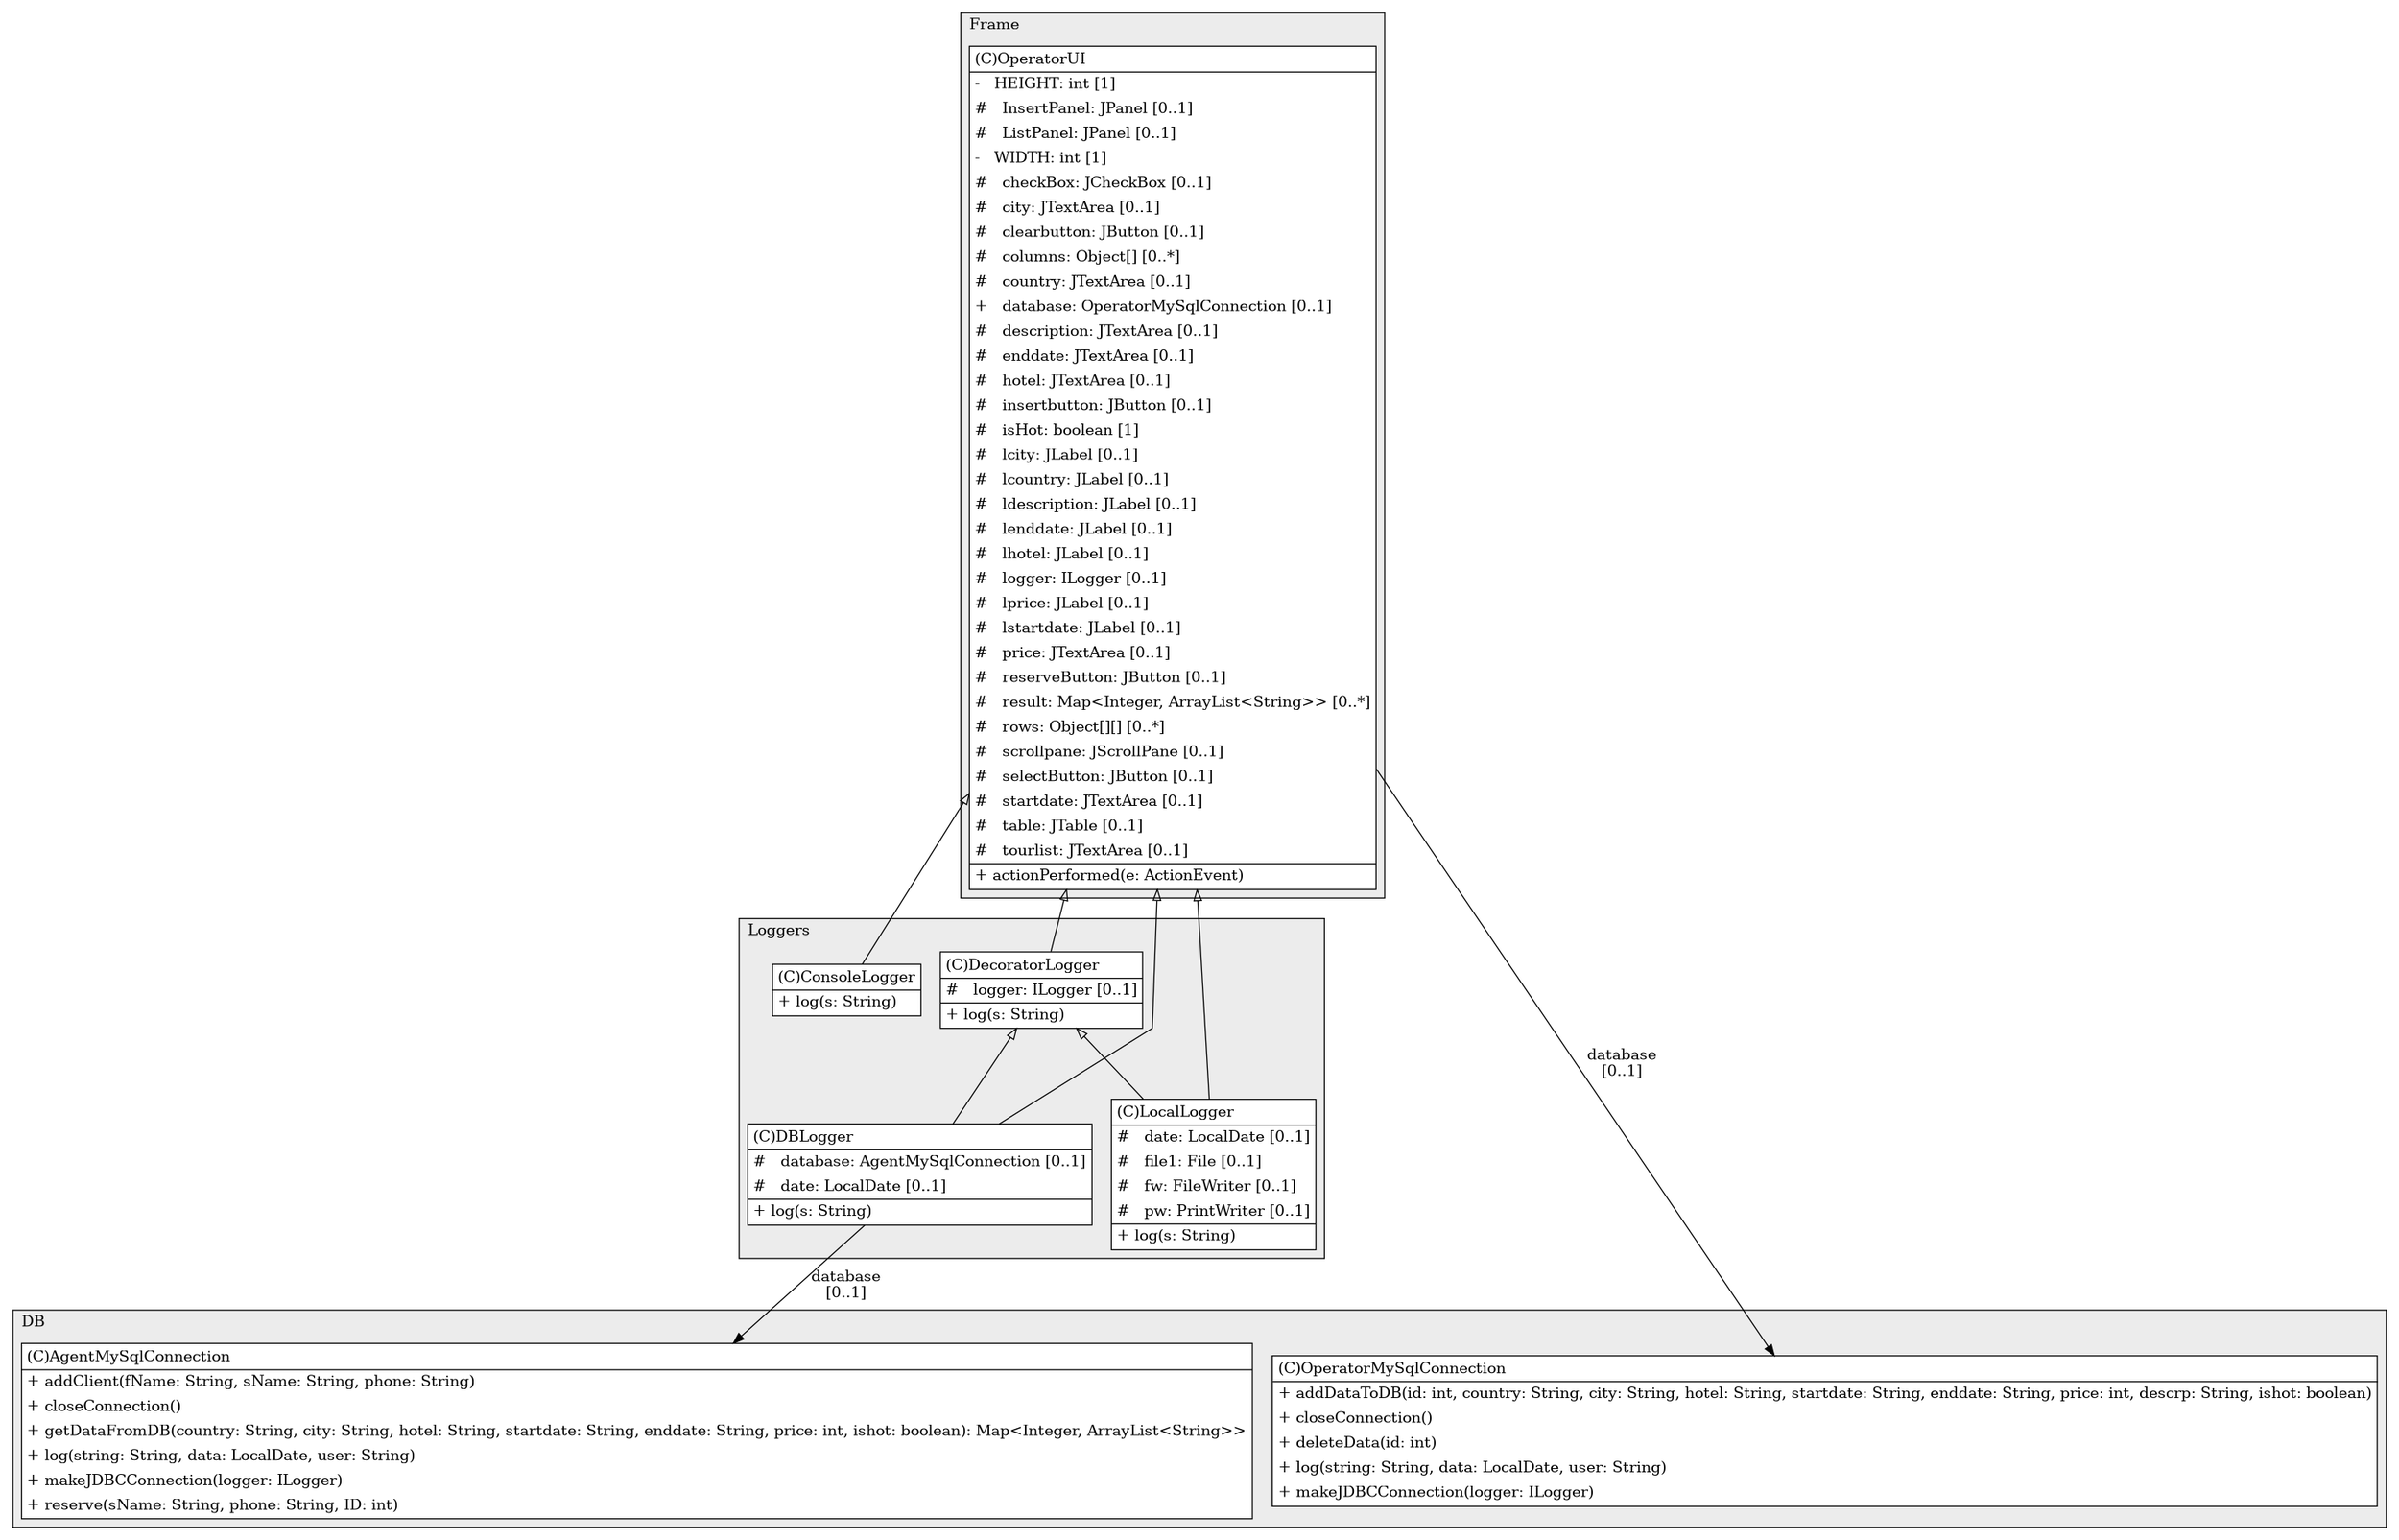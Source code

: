 @startuml

/' diagram meta data start
config=StructureConfiguration;
{
  "projectClassification": {
    "searchMode": "OpenProject", // OpenProject, AllProjects
    "includedProjects": "",
    "pathEndKeywords": "*.impl",
    "isClientPath": "",
    "isClientName": "",
    "isTestPath": "",
    "isTestName": "",
    "isMappingPath": "",
    "isMappingName": "",
    "isDataAccessPath": "",
    "isDataAccessName": "",
    "isDataStructurePath": "",
    "isDataStructureName": "",
    "isInterfaceStructuresPath": "",
    "isInterfaceStructuresName": "",
    "isEntryPointPath": "",
    "isEntryPointName": ""
  },
  "graphRestriction": {
    "classPackageExcludeFilter": "",
    "classPackageIncludeFilter": "",
    "classNameExcludeFilter": "",
    "classNameIncludeFilter": "",
    "methodNameExcludeFilter": "",
    "methodNameIncludeFilter": "",
    "removeByInheritance": "", // inheritance/annotation based filtering is done in a second step
    "removeByAnnotation": "",
    "removeByClassPackage": "", // cleanup the graph after inheritance/annotation based filtering is done
    "removeByClassName": "",
    "cutMappings": false,
    "cutEnum": true,
    "cutTests": true,
    "cutClient": true,
    "cutDataAccess": false,
    "cutInterfaceStructures": false,
    "cutDataStructures": false,
    "cutGetterAndSetter": true,
    "cutConstructors": true
  },
  "graphTraversal": {
    "forwardDepth": 6,
    "backwardDepth": 6,
    "classPackageExcludeFilter": "",
    "classPackageIncludeFilter": "",
    "classNameExcludeFilter": "",
    "classNameIncludeFilter": "",
    "methodNameExcludeFilter": "",
    "methodNameIncludeFilter": "",
    "hideMappings": false,
    "hideDataStructures": false,
    "hidePrivateMethods": true,
    "hideInterfaceCalls": true, // indirection: implementation -> interface (is hidden) -> implementation
    "onlyShowApplicationEntryPoints": false // root node is included
  },
  "details": {
    "aggregation": "GroupByClass", // ByClass, GroupByClass, None
    "showClassGenericTypes": true,
    "showMethods": true,
    "showMethodParameterNames": true,
    "showMethodParameterTypes": true,
    "showMethodReturnType": true,
    "showPackageLevels": 2,
    "showDetailedClassStructure": true
  },
  "rootClass": "Frame.OperatorUI"
}
diagram meta data end '/



digraph g {
    rankdir="TB"
    splines=polyline
    

'nodes 
subgraph cluster_2006930627 { 
   	label=Loggers
	labeljust=l
	fillcolor="#ececec"
	style=filled
   
   ConsoleLogger2006930627[
	label=<<TABLE BORDER="1" CELLBORDER="0" CELLPADDING="4" CELLSPACING="0">
<TR><TD ALIGN="LEFT" >(C)ConsoleLogger</TD></TR>
<HR/>
<TR><TD ALIGN="LEFT" >+ log(s: String)</TD></TR>
</TABLE>>
	style=filled
	margin=0
	shape=plaintext
	fillcolor="#FFFFFF"
];

DBLogger2006930627[
	label=<<TABLE BORDER="1" CELLBORDER="0" CELLPADDING="4" CELLSPACING="0">
<TR><TD ALIGN="LEFT" >(C)DBLogger</TD></TR>
<HR/>
<TR><TD ALIGN="LEFT" >#   database: AgentMySqlConnection [0..1]</TD></TR>
<TR><TD ALIGN="LEFT" >#   date: LocalDate [0..1]</TD></TR>
<HR/>
<TR><TD ALIGN="LEFT" >+ log(s: String)</TD></TR>
</TABLE>>
	style=filled
	margin=0
	shape=plaintext
	fillcolor="#FFFFFF"
];

DecoratorLogger2006930627[
	label=<<TABLE BORDER="1" CELLBORDER="0" CELLPADDING="4" CELLSPACING="0">
<TR><TD ALIGN="LEFT" >(C)DecoratorLogger</TD></TR>
<HR/>
<TR><TD ALIGN="LEFT" >#   logger: ILogger [0..1]</TD></TR>
<HR/>
<TR><TD ALIGN="LEFT" >+ log(s: String)</TD></TR>
</TABLE>>
	style=filled
	margin=0
	shape=plaintext
	fillcolor="#FFFFFF"
];

LocalLogger2006930627[
	label=<<TABLE BORDER="1" CELLBORDER="0" CELLPADDING="4" CELLSPACING="0">
<TR><TD ALIGN="LEFT" >(C)LocalLogger</TD></TR>
<HR/>
<TR><TD ALIGN="LEFT" >#   date: LocalDate [0..1]</TD></TR>
<TR><TD ALIGN="LEFT" >#   file1: File [0..1]</TD></TR>
<TR><TD ALIGN="LEFT" >#   fw: FileWriter [0..1]</TD></TR>
<TR><TD ALIGN="LEFT" >#   pw: PrintWriter [0..1]</TD></TR>
<HR/>
<TR><TD ALIGN="LEFT" >+ log(s: String)</TD></TR>
</TABLE>>
	style=filled
	margin=0
	shape=plaintext
	fillcolor="#FFFFFF"
];
} 

subgraph cluster_2174 { 
   	label=DB
	labeljust=l
	fillcolor="#ececec"
	style=filled
   
   AgentMySqlConnection2174[
	label=<<TABLE BORDER="1" CELLBORDER="0" CELLPADDING="4" CELLSPACING="0">
<TR><TD ALIGN="LEFT" >(C)AgentMySqlConnection</TD></TR>
<HR/>
<TR><TD ALIGN="LEFT" >+ addClient(fName: String, sName: String, phone: String)</TD></TR>
<TR><TD ALIGN="LEFT" >+ closeConnection()</TD></TR>
<TR><TD ALIGN="LEFT" >+ getDataFromDB(country: String, city: String, hotel: String, startdate: String, enddate: String, price: int, ishot: boolean): Map&lt;Integer, ArrayList&lt;String&gt;&gt;</TD></TR>
<TR><TD ALIGN="LEFT" >+ log(string: String, data: LocalDate, user: String)</TD></TR>
<TR><TD ALIGN="LEFT" >+ makeJDBCConnection(logger: ILogger)</TD></TR>
<TR><TD ALIGN="LEFT" >+ reserve(sName: String, phone: String, ID: int)</TD></TR>
</TABLE>>
	style=filled
	margin=0
	shape=plaintext
	fillcolor="#FFFFFF"
];

OperatorMySqlConnection2174[
	label=<<TABLE BORDER="1" CELLBORDER="0" CELLPADDING="4" CELLSPACING="0">
<TR><TD ALIGN="LEFT" >(C)OperatorMySqlConnection</TD></TR>
<HR/>
<TR><TD ALIGN="LEFT" >+ addDataToDB(id: int, country: String, city: String, hotel: String, startdate: String, enddate: String, price: int, descrp: String, ishot: boolean)</TD></TR>
<TR><TD ALIGN="LEFT" >+ closeConnection()</TD></TR>
<TR><TD ALIGN="LEFT" >+ deleteData(id: int)</TD></TR>
<TR><TD ALIGN="LEFT" >+ log(string: String, data: LocalDate, user: String)</TD></TR>
<TR><TD ALIGN="LEFT" >+ makeJDBCConnection(logger: ILogger)</TD></TR>
</TABLE>>
	style=filled
	margin=0
	shape=plaintext
	fillcolor="#FFFFFF"
];
} 

subgraph cluster_68139341 { 
   	label=Frame
	labeljust=l
	fillcolor="#ececec"
	style=filled
   
   OperatorUI68139341[
	label=<<TABLE BORDER="1" CELLBORDER="0" CELLPADDING="4" CELLSPACING="0">
<TR><TD ALIGN="LEFT" >(C)OperatorUI</TD></TR>
<HR/>
<TR><TD ALIGN="LEFT" >-   HEIGHT: int [1]</TD></TR>
<TR><TD ALIGN="LEFT" >#   InsertPanel: JPanel [0..1]</TD></TR>
<TR><TD ALIGN="LEFT" >#   ListPanel: JPanel [0..1]</TD></TR>
<TR><TD ALIGN="LEFT" >-   WIDTH: int [1]</TD></TR>
<TR><TD ALIGN="LEFT" >#   checkBox: JCheckBox [0..1]</TD></TR>
<TR><TD ALIGN="LEFT" >#   city: JTextArea [0..1]</TD></TR>
<TR><TD ALIGN="LEFT" >#   clearbutton: JButton [0..1]</TD></TR>
<TR><TD ALIGN="LEFT" >#   columns: Object[] [0..*]</TD></TR>
<TR><TD ALIGN="LEFT" >#   country: JTextArea [0..1]</TD></TR>
<TR><TD ALIGN="LEFT" >+   database: OperatorMySqlConnection [0..1]</TD></TR>
<TR><TD ALIGN="LEFT" >#   description: JTextArea [0..1]</TD></TR>
<TR><TD ALIGN="LEFT" >#   enddate: JTextArea [0..1]</TD></TR>
<TR><TD ALIGN="LEFT" >#   hotel: JTextArea [0..1]</TD></TR>
<TR><TD ALIGN="LEFT" >#   insertbutton: JButton [0..1]</TD></TR>
<TR><TD ALIGN="LEFT" >#   isHot: boolean [1]</TD></TR>
<TR><TD ALIGN="LEFT" >#   lcity: JLabel [0..1]</TD></TR>
<TR><TD ALIGN="LEFT" >#   lcountry: JLabel [0..1]</TD></TR>
<TR><TD ALIGN="LEFT" >#   ldescription: JLabel [0..1]</TD></TR>
<TR><TD ALIGN="LEFT" >#   lenddate: JLabel [0..1]</TD></TR>
<TR><TD ALIGN="LEFT" >#   lhotel: JLabel [0..1]</TD></TR>
<TR><TD ALIGN="LEFT" >#   logger: ILogger [0..1]</TD></TR>
<TR><TD ALIGN="LEFT" >#   lprice: JLabel [0..1]</TD></TR>
<TR><TD ALIGN="LEFT" >#   lstartdate: JLabel [0..1]</TD></TR>
<TR><TD ALIGN="LEFT" >#   price: JTextArea [0..1]</TD></TR>
<TR><TD ALIGN="LEFT" >#   reserveButton: JButton [0..1]</TD></TR>
<TR><TD ALIGN="LEFT" >#   result: Map&lt;Integer, ArrayList&lt;String&gt;&gt; [0..*]</TD></TR>
<TR><TD ALIGN="LEFT" >#   rows: Object[][] [0..*]</TD></TR>
<TR><TD ALIGN="LEFT" >#   scrollpane: JScrollPane [0..1]</TD></TR>
<TR><TD ALIGN="LEFT" >#   selectButton: JButton [0..1]</TD></TR>
<TR><TD ALIGN="LEFT" >#   startdate: JTextArea [0..1]</TD></TR>
<TR><TD ALIGN="LEFT" >#   table: JTable [0..1]</TD></TR>
<TR><TD ALIGN="LEFT" >#   tourlist: JTextArea [0..1]</TD></TR>
<HR/>
<TR><TD ALIGN="LEFT" >+ actionPerformed(e: ActionEvent)</TD></TR>
</TABLE>>
	style=filled
	margin=0
	shape=plaintext
	fillcolor="#FFFFFF"
];
} 

'edges    
DBLogger2006930627 -> AgentMySqlConnection2174[label="database
[0..1]"];
DecoratorLogger2006930627 -> DBLogger2006930627[arrowhead=none, arrowtail=empty, dir=both];
DecoratorLogger2006930627 -> LocalLogger2006930627[arrowhead=none, arrowtail=empty, dir=both];
OperatorUI68139341 -> ConsoleLogger2006930627[arrowhead=none, arrowtail=empty, dir=both];
OperatorUI68139341 -> DBLogger2006930627[arrowhead=none, arrowtail=empty, dir=both];
OperatorUI68139341 -> DecoratorLogger2006930627[arrowhead=none, arrowtail=empty, dir=both];
OperatorUI68139341 -> LocalLogger2006930627[arrowhead=none, arrowtail=empty, dir=both];
OperatorUI68139341 -> OperatorMySqlConnection2174[label="database
[0..1]"];
    
}
@enduml